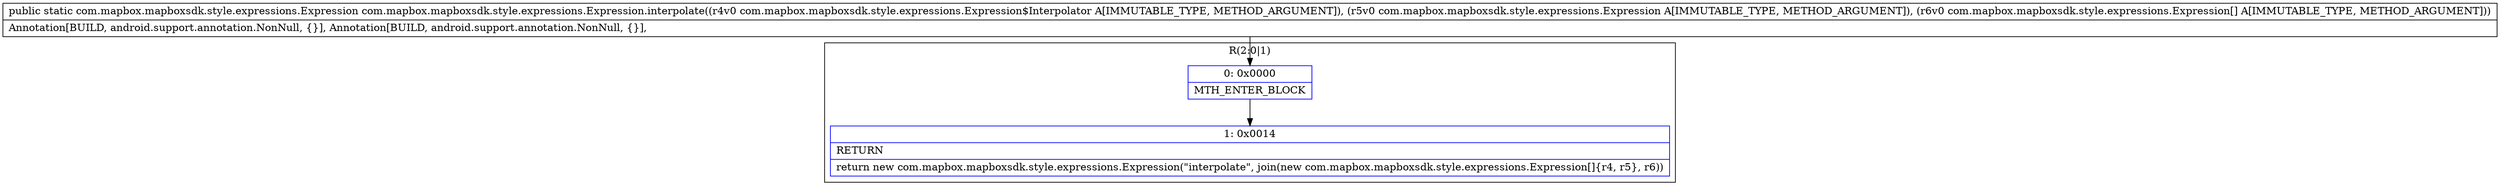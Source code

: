 digraph "CFG forcom.mapbox.mapboxsdk.style.expressions.Expression.interpolate(Lcom\/mapbox\/mapboxsdk\/style\/expressions\/Expression$Interpolator;Lcom\/mapbox\/mapboxsdk\/style\/expressions\/Expression;[Lcom\/mapbox\/mapboxsdk\/style\/expressions\/Expression;)Lcom\/mapbox\/mapboxsdk\/style\/expressions\/Expression;" {
subgraph cluster_Region_442098694 {
label = "R(2:0|1)";
node [shape=record,color=blue];
Node_0 [shape=record,label="{0\:\ 0x0000|MTH_ENTER_BLOCK\l}"];
Node_1 [shape=record,label="{1\:\ 0x0014|RETURN\l|return new com.mapbox.mapboxsdk.style.expressions.Expression(\"interpolate\", join(new com.mapbox.mapboxsdk.style.expressions.Expression[]\{r4, r5\}, r6))\l}"];
}
MethodNode[shape=record,label="{public static com.mapbox.mapboxsdk.style.expressions.Expression com.mapbox.mapboxsdk.style.expressions.Expression.interpolate((r4v0 com.mapbox.mapboxsdk.style.expressions.Expression$Interpolator A[IMMUTABLE_TYPE, METHOD_ARGUMENT]), (r5v0 com.mapbox.mapboxsdk.style.expressions.Expression A[IMMUTABLE_TYPE, METHOD_ARGUMENT]), (r6v0 com.mapbox.mapboxsdk.style.expressions.Expression[] A[IMMUTABLE_TYPE, METHOD_ARGUMENT]))  | Annotation[BUILD, android.support.annotation.NonNull, \{\}], Annotation[BUILD, android.support.annotation.NonNull, \{\}], \l}"];
MethodNode -> Node_0;
Node_0 -> Node_1;
}

